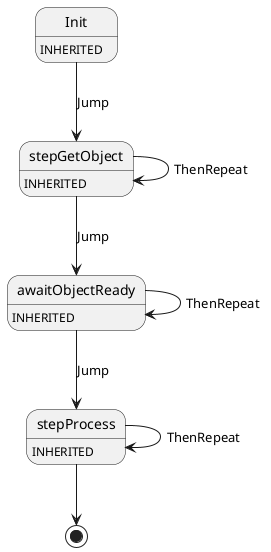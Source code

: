 @startuml
Init : INHERITED
Init --> stepGetObject : Jump
stepGetObject : INHERITED
stepGetObject --> stepGetObject : ThenRepeat
stepGetObject --> awaitObjectReady : Jump
awaitObjectReady : INHERITED
awaitObjectReady --> awaitObjectReady : ThenRepeat
awaitObjectReady --> stepProcess : Jump
stepProcess : INHERITED
stepProcess --> stepProcess : ThenRepeat
stepProcess --> [*]
@enduml
